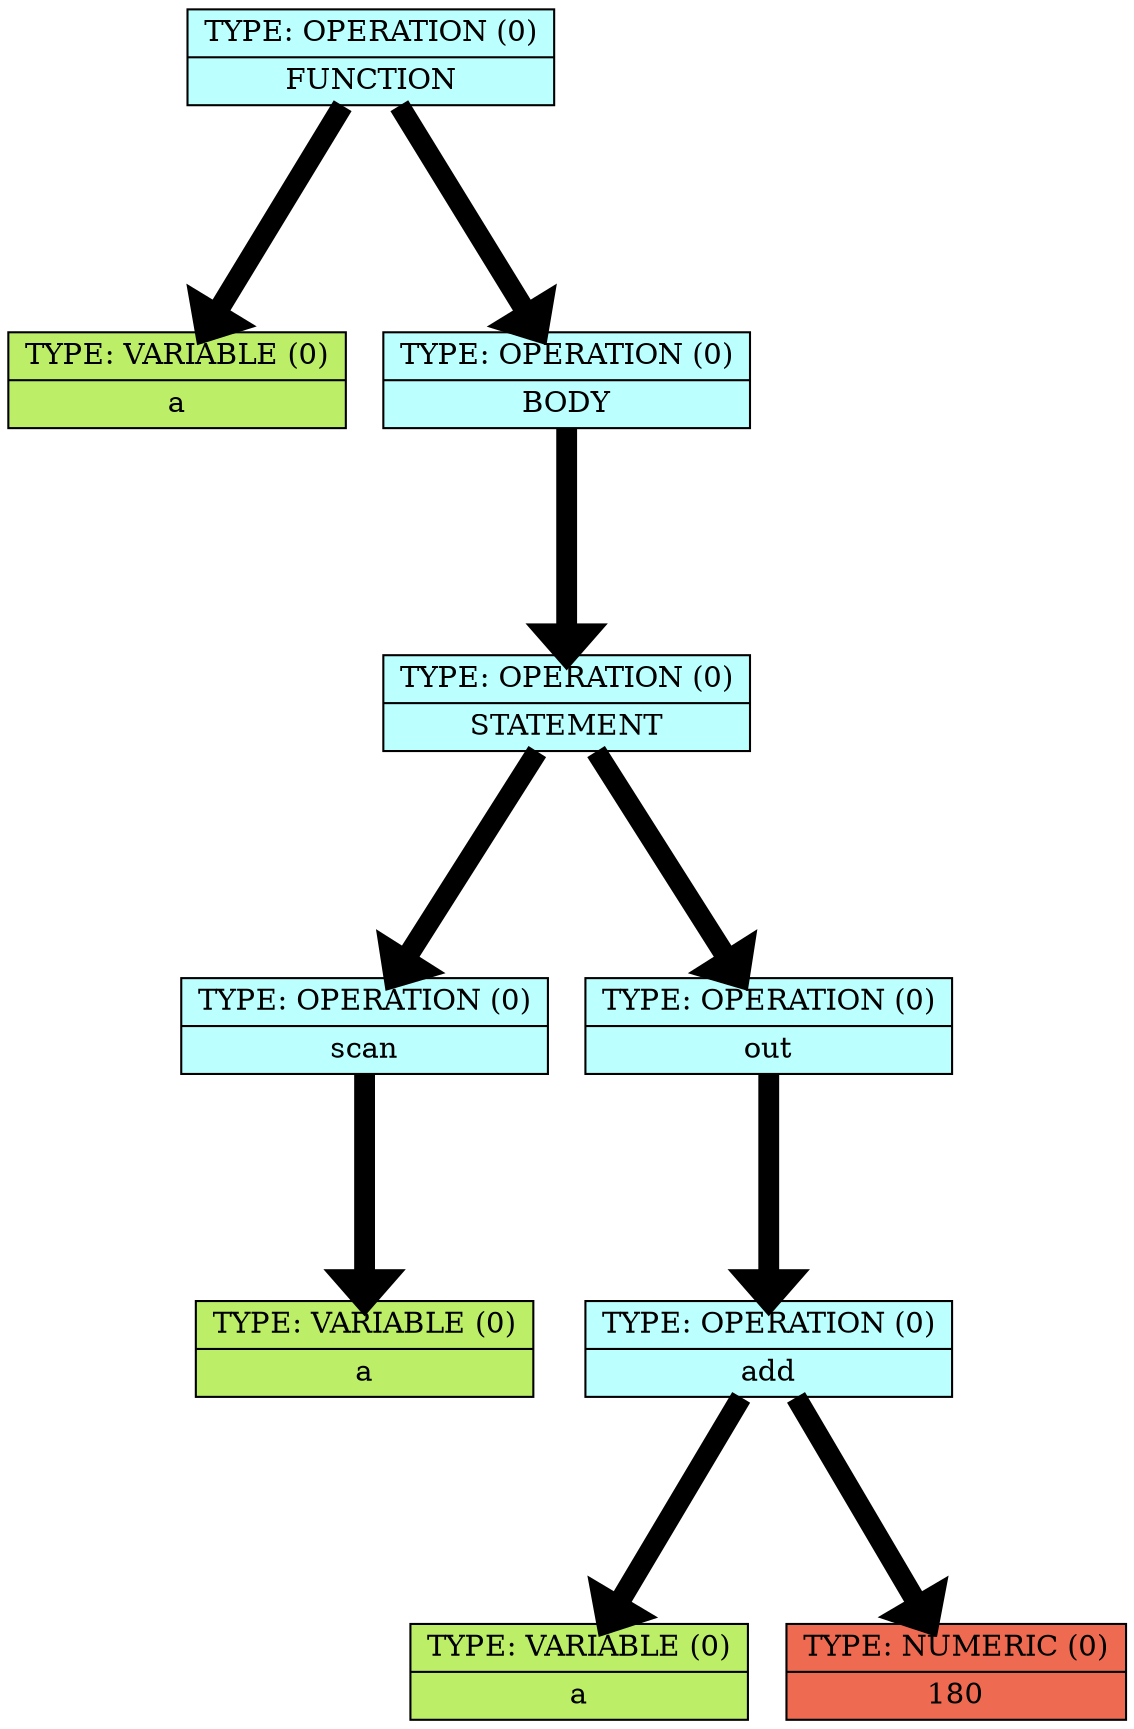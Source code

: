digraph structs {    
rankdir = TB;        
graph [dpi = 200];   
ranksep = 1.5;       
edge[penwidth = 10]; 
cell0 [style = filled, color = black, shape=record, 
fillcolor = paleturquoise1, label = " { <ptr> TYPE: OPERATION (0) | FUNCTION} " ];                         
cell1 [style = filled, color = black, shape=record, 
fillcolor = darkolivegreen2, label = " { <ptr> TYPE: VARIABLE (0) | a} " ];                         
cell2 [style = filled, color = black, shape=record, 
fillcolor = paleturquoise1, label = " { <ptr> TYPE: OPERATION (0) | BODY} " ];                         
cell3 [style = filled, color = black, shape=record, 
fillcolor = paleturquoise1, label = " { <ptr> TYPE: OPERATION (0) | STATEMENT} " ];                         
cell4 [style = filled, color = black, shape=record, 
fillcolor = paleturquoise1, label = " { <ptr> TYPE: OPERATION (0) | scan} " ];                         
cell5 [style = filled, color = black, shape=record, 
fillcolor = darkolivegreen2, label = " { <ptr> TYPE: VARIABLE (0) | a} " ];                         
cell6 [style = filled, color = black, shape=record, 
fillcolor = paleturquoise1, label = " { <ptr> TYPE: OPERATION (0) | out} " ];                         
cell7 [style = filled, color = black, shape=record, 
fillcolor = paleturquoise1, label = " { <ptr> TYPE: OPERATION (0) | add} " ];                         
cell8 [style = filled, color = black, shape=record, 
fillcolor = darkolivegreen2, label = " { <ptr> TYPE: VARIABLE (0) | a} " ];                         
cell9 [style = filled, color = black, shape=record, 
fillcolor = coral2, label = " { <ptr> TYPE: NUMERIC (0) | 180} " ];                         
cell0 -> cell1;
cell0 -> cell2;
cell2 -> cell3;
cell3 -> cell4;
cell4 -> cell5;
cell3 -> cell6;
cell6 -> cell7;
cell7 -> cell8;
cell7 -> cell9;
}
